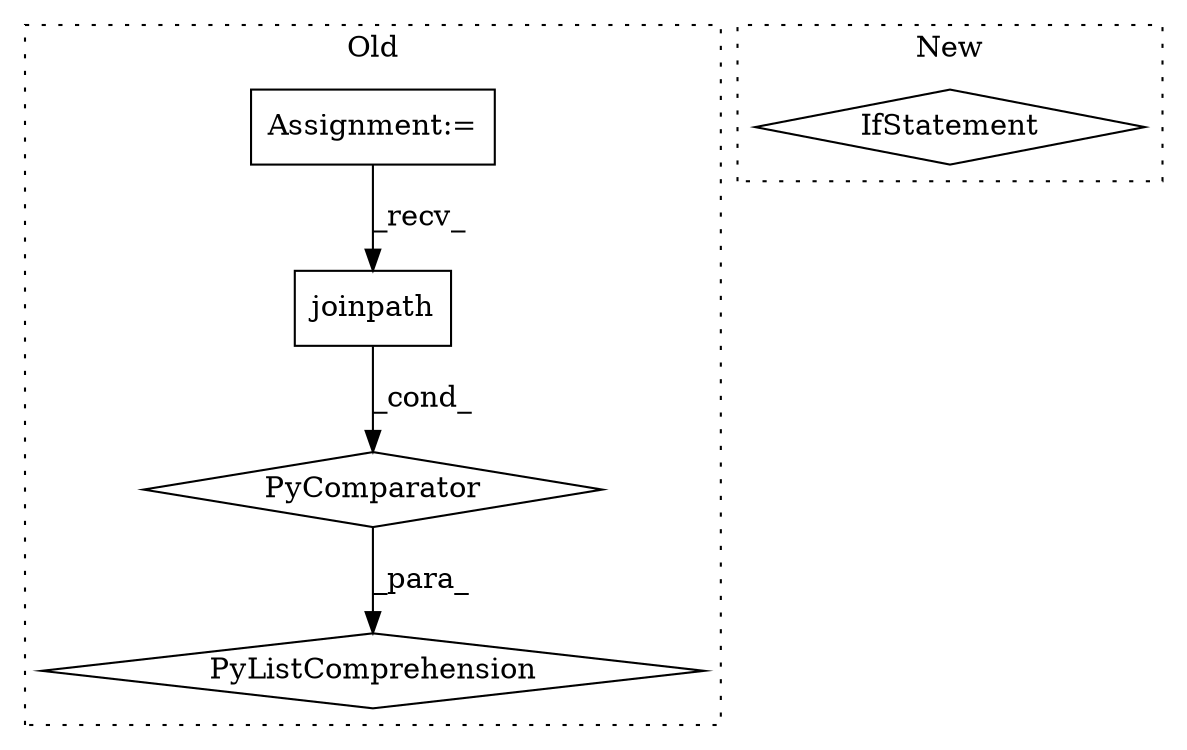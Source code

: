 digraph G {
subgraph cluster0 {
1 [label="joinpath" a="32" s="9745,9755" l="9,1" shape="box"];
3 [label="Assignment:=" a="7" s="9842" l="36" shape="box"];
4 [label="PyListComprehension" a="109" s="9734" l="233" shape="diamond"];
5 [label="PyComparator" a="113" s="9842" l="36" shape="diamond"];
label = "Old";
style="dotted";
}
subgraph cluster1 {
2 [label="IfStatement" a="25" s="9957" l="20" shape="diamond"];
label = "New";
style="dotted";
}
1 -> 5 [label="_cond_"];
3 -> 1 [label="_recv_"];
5 -> 4 [label="_para_"];
}